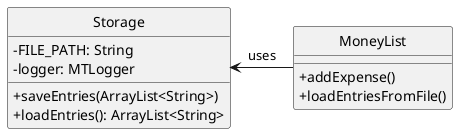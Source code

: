 @startuml Storage_ClassDiagram
hide circle
skinparam classAttributeIconSize 0

class Storage {
  - FILE_PATH: String
  - logger: MTLogger
  + saveEntries(ArrayList<String>)
  + loadEntries(): ArrayList<String>
}

class MoneyList {
  + addExpense()
  + loadEntriesFromFile()
}

Storage <- MoneyList : "uses"
@enduml